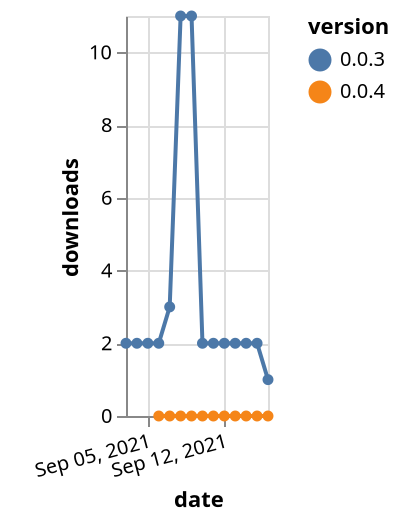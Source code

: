 {"$schema": "https://vega.github.io/schema/vega-lite/v5.json", "description": "A simple bar chart with embedded data.", "data": {"values": [{"date": "2021-09-03", "total": 1402, "delta": 2, "version": "0.0.3"}, {"date": "2021-09-04", "total": 1404, "delta": 2, "version": "0.0.3"}, {"date": "2021-09-05", "total": 1406, "delta": 2, "version": "0.0.3"}, {"date": "2021-09-06", "total": 1408, "delta": 2, "version": "0.0.3"}, {"date": "2021-09-07", "total": 1411, "delta": 3, "version": "0.0.3"}, {"date": "2021-09-08", "total": 1422, "delta": 11, "version": "0.0.3"}, {"date": "2021-09-09", "total": 1433, "delta": 11, "version": "0.0.3"}, {"date": "2021-09-10", "total": 1435, "delta": 2, "version": "0.0.3"}, {"date": "2021-09-11", "total": 1437, "delta": 2, "version": "0.0.3"}, {"date": "2021-09-12", "total": 1439, "delta": 2, "version": "0.0.3"}, {"date": "2021-09-13", "total": 1441, "delta": 2, "version": "0.0.3"}, {"date": "2021-09-14", "total": 1443, "delta": 2, "version": "0.0.3"}, {"date": "2021-09-15", "total": 1445, "delta": 2, "version": "0.0.3"}, {"date": "2021-09-16", "total": 1446, "delta": 1, "version": "0.0.3"}, {"date": "2021-09-06", "total": 8, "delta": 0, "version": "0.0.4"}, {"date": "2021-09-07", "total": 60, "delta": 0, "version": "0.0.4"}, {"date": "2021-09-08", "total": 63, "delta": 0, "version": "0.0.4"}, {"date": "2021-09-09", "total": 69, "delta": 0, "version": "0.0.4"}, {"date": "2021-09-10", "total": 71, "delta": 0, "version": "0.0.4"}, {"date": "2021-09-11", "total": 73, "delta": 0, "version": "0.0.4"}, {"date": "2021-09-12", "total": 75, "delta": 0, "version": "0.0.4"}, {"date": "2021-09-13", "total": 85, "delta": 0, "version": "0.0.4"}, {"date": "2021-09-14", "total": 87, "delta": 0, "version": "0.0.4"}, {"date": "2021-09-15", "total": 89, "delta": 0, "version": "0.0.4"}, {"date": "2021-09-16", "total": 90, "delta": 0, "version": "0.0.4"}]}, "width": "container", "mark": {"type": "line", "point": {"filled": true}}, "encoding": {"x": {"field": "date", "type": "temporal", "timeUnit": "yearmonthdate", "title": "date", "axis": {"labelAngle": -15}}, "y": {"field": "delta", "type": "quantitative", "title": "downloads"}, "color": {"field": "version", "type": "nominal"}, "tooltip": {"field": "delta"}}}